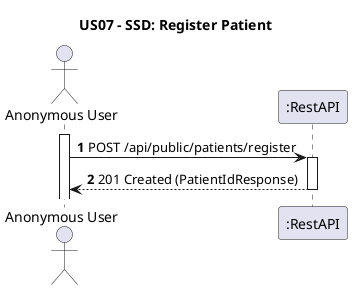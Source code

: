 @startuml
title US07 - SSD: Register Patient
autoactivate on
autonumber

actor "Anonymous User" as User
participant ":RestAPI" as System

activate User

User -> System: POST /api/public/patients/register
System --> User: 201 Created (PatientIdResponse)

@enduml
